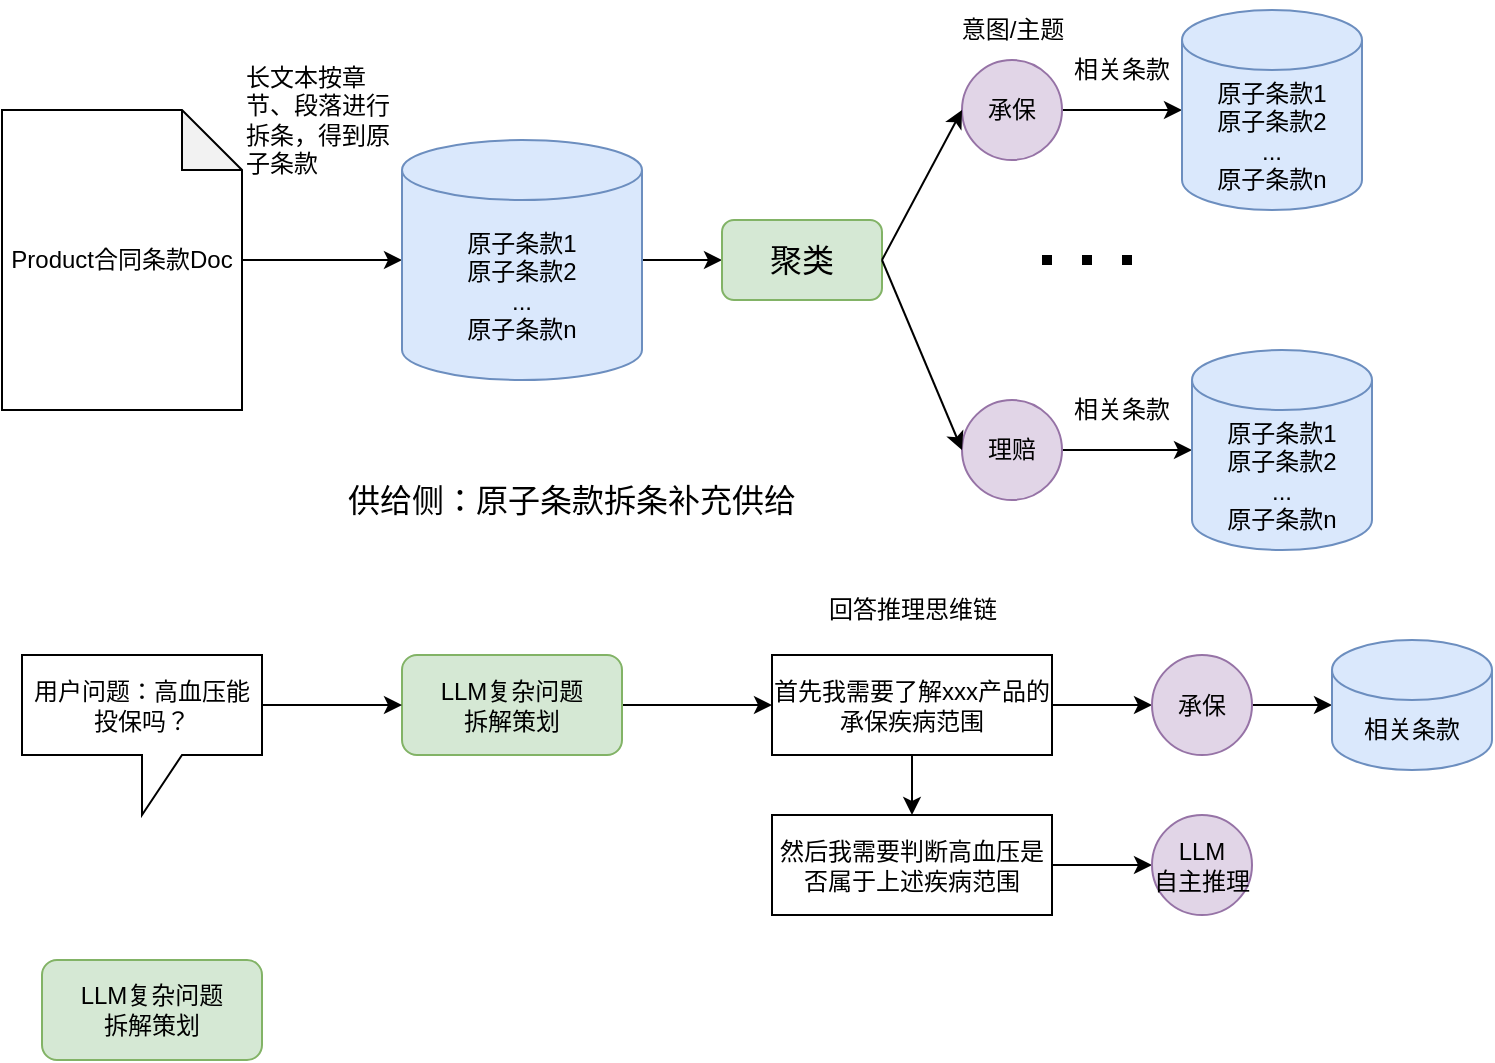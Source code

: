 <mxfile version="23.1.5" type="github">
  <diagram name="第 1 页" id="OmQE0rkodiXoRp-qVE-m">
    <mxGraphModel dx="1080" dy="713" grid="1" gridSize="10" guides="1" tooltips="1" connect="1" arrows="1" fold="1" page="1" pageScale="1" pageWidth="1200" pageHeight="500" math="0" shadow="0">
      <root>
        <mxCell id="0" />
        <mxCell id="1" parent="0" />
        <mxCell id="CbDMkdr1cvfWOWkOlBaR-41" value="" style="edgeStyle=orthogonalEdgeStyle;rounded=0;orthogonalLoop=1;jettySize=auto;html=1;" edge="1" parent="1" source="CbDMkdr1cvfWOWkOlBaR-32" target="CbDMkdr1cvfWOWkOlBaR-34">
          <mxGeometry relative="1" as="geometry" />
        </mxCell>
        <mxCell id="CbDMkdr1cvfWOWkOlBaR-32" value="Product合同条款Doc" style="shape=note;whiteSpace=wrap;html=1;backgroundOutline=1;darkOpacity=0.05;" vertex="1" parent="1">
          <mxGeometry x="100" y="75" width="120" height="150" as="geometry" />
        </mxCell>
        <mxCell id="CbDMkdr1cvfWOWkOlBaR-43" value="" style="edgeStyle=orthogonalEdgeStyle;rounded=0;orthogonalLoop=1;jettySize=auto;html=1;" edge="1" parent="1" source="CbDMkdr1cvfWOWkOlBaR-34" target="CbDMkdr1cvfWOWkOlBaR-36">
          <mxGeometry relative="1" as="geometry" />
        </mxCell>
        <mxCell id="CbDMkdr1cvfWOWkOlBaR-34" value="原子条款1&lt;br&gt;原子条款2&lt;br&gt;...&lt;br&gt;原子条款n" style="shape=cylinder3;whiteSpace=wrap;html=1;boundedLbl=1;backgroundOutline=1;size=15;fillColor=#dae8fc;strokeColor=#6c8ebf;" vertex="1" parent="1">
          <mxGeometry x="300" y="90" width="120" height="120" as="geometry" />
        </mxCell>
        <mxCell id="CbDMkdr1cvfWOWkOlBaR-36" value="&lt;font style=&quot;font-size: 16px;&quot;&gt;聚类&lt;/font&gt;" style="rounded=1;whiteSpace=wrap;html=1;fillColor=#d5e8d4;strokeColor=#82b366;" vertex="1" parent="1">
          <mxGeometry x="460" y="130" width="80" height="40" as="geometry" />
        </mxCell>
        <mxCell id="CbDMkdr1cvfWOWkOlBaR-46" value="" style="edgeStyle=orthogonalEdgeStyle;rounded=0;orthogonalLoop=1;jettySize=auto;html=1;" edge="1" parent="1" source="CbDMkdr1cvfWOWkOlBaR-37" target="CbDMkdr1cvfWOWkOlBaR-38">
          <mxGeometry relative="1" as="geometry" />
        </mxCell>
        <mxCell id="CbDMkdr1cvfWOWkOlBaR-37" value="承保" style="ellipse;whiteSpace=wrap;html=1;aspect=fixed;fillColor=#e1d5e7;strokeColor=#9673a6;" vertex="1" parent="1">
          <mxGeometry x="580" y="50" width="50" height="50" as="geometry" />
        </mxCell>
        <mxCell id="CbDMkdr1cvfWOWkOlBaR-38" value="原子条款1&lt;br&gt;原子条款2&lt;br&gt;...&lt;br&gt;原子条款n" style="shape=cylinder3;whiteSpace=wrap;html=1;boundedLbl=1;backgroundOutline=1;size=15;fillColor=#dae8fc;strokeColor=#6c8ebf;" vertex="1" parent="1">
          <mxGeometry x="690" y="25" width="90" height="100" as="geometry" />
        </mxCell>
        <mxCell id="CbDMkdr1cvfWOWkOlBaR-47" value="" style="edgeStyle=orthogonalEdgeStyle;rounded=0;orthogonalLoop=1;jettySize=auto;html=1;" edge="1" parent="1" source="CbDMkdr1cvfWOWkOlBaR-39" target="CbDMkdr1cvfWOWkOlBaR-40">
          <mxGeometry relative="1" as="geometry" />
        </mxCell>
        <mxCell id="CbDMkdr1cvfWOWkOlBaR-39" value="理赔" style="ellipse;whiteSpace=wrap;html=1;aspect=fixed;fillColor=#e1d5e7;strokeColor=#9673a6;" vertex="1" parent="1">
          <mxGeometry x="580" y="220" width="50" height="50" as="geometry" />
        </mxCell>
        <mxCell id="CbDMkdr1cvfWOWkOlBaR-40" value="原子条款1&lt;br&gt;原子条款2&lt;br&gt;...&lt;br&gt;原子条款n" style="shape=cylinder3;whiteSpace=wrap;html=1;boundedLbl=1;backgroundOutline=1;size=15;fillColor=#dae8fc;strokeColor=#6c8ebf;" vertex="1" parent="1">
          <mxGeometry x="695" y="195" width="90" height="100" as="geometry" />
        </mxCell>
        <mxCell id="CbDMkdr1cvfWOWkOlBaR-42" value="长文本按章节、段落进行拆条，得到原子条款" style="text;html=1;align=left;verticalAlign=middle;whiteSpace=wrap;rounded=0;" vertex="1" parent="1">
          <mxGeometry x="220" y="50" width="80" height="60" as="geometry" />
        </mxCell>
        <mxCell id="CbDMkdr1cvfWOWkOlBaR-44" value="" style="endArrow=none;dashed=1;html=1;dashPattern=1 3;strokeWidth=5;rounded=0;" edge="1" parent="1">
          <mxGeometry width="50" height="50" relative="1" as="geometry">
            <mxPoint x="620" y="150" as="sourcePoint" />
            <mxPoint x="680" y="150" as="targetPoint" />
          </mxGeometry>
        </mxCell>
        <mxCell id="CbDMkdr1cvfWOWkOlBaR-48" value="意图/主题" style="text;html=1;align=center;verticalAlign=middle;whiteSpace=wrap;rounded=0;" vertex="1" parent="1">
          <mxGeometry x="562.5" y="20" width="85" height="30" as="geometry" />
        </mxCell>
        <mxCell id="CbDMkdr1cvfWOWkOlBaR-49" value="相关条款" style="text;html=1;align=center;verticalAlign=middle;whiteSpace=wrap;rounded=0;" vertex="1" parent="1">
          <mxGeometry x="630" y="40" width="60" height="30" as="geometry" />
        </mxCell>
        <mxCell id="CbDMkdr1cvfWOWkOlBaR-50" value="相关条款" style="text;html=1;align=center;verticalAlign=middle;whiteSpace=wrap;rounded=0;" vertex="1" parent="1">
          <mxGeometry x="630" y="210" width="60" height="30" as="geometry" />
        </mxCell>
        <mxCell id="CbDMkdr1cvfWOWkOlBaR-51" value="" style="endArrow=classic;html=1;rounded=0;exitX=1;exitY=0.5;exitDx=0;exitDy=0;entryX=0;entryY=0.5;entryDx=0;entryDy=0;" edge="1" parent="1" source="CbDMkdr1cvfWOWkOlBaR-36" target="CbDMkdr1cvfWOWkOlBaR-37">
          <mxGeometry width="50" height="50" relative="1" as="geometry">
            <mxPoint x="570" y="100" as="sourcePoint" />
            <mxPoint x="620" y="50" as="targetPoint" />
          </mxGeometry>
        </mxCell>
        <mxCell id="CbDMkdr1cvfWOWkOlBaR-52" value="" style="endArrow=classic;html=1;rounded=0;exitX=1;exitY=0.5;exitDx=0;exitDy=0;entryX=0;entryY=0.5;entryDx=0;entryDy=0;" edge="1" parent="1" source="CbDMkdr1cvfWOWkOlBaR-36" target="CbDMkdr1cvfWOWkOlBaR-39">
          <mxGeometry width="50" height="50" relative="1" as="geometry">
            <mxPoint x="570" y="100" as="sourcePoint" />
            <mxPoint x="620" y="50" as="targetPoint" />
          </mxGeometry>
        </mxCell>
        <mxCell id="CbDMkdr1cvfWOWkOlBaR-55" value="&lt;font style=&quot;font-size: 16px;&quot;&gt;供给侧：原子条款拆条补充供给&lt;/font&gt;" style="text;html=1;align=center;verticalAlign=middle;whiteSpace=wrap;rounded=0;" vertex="1" parent="1">
          <mxGeometry x="250" y="240" width="270" height="60" as="geometry" />
        </mxCell>
        <mxCell id="CbDMkdr1cvfWOWkOlBaR-73" value="" style="edgeStyle=orthogonalEdgeStyle;rounded=0;orthogonalLoop=1;jettySize=auto;html=1;" edge="1" parent="1" source="CbDMkdr1cvfWOWkOlBaR-56" target="CbDMkdr1cvfWOWkOlBaR-58">
          <mxGeometry relative="1" as="geometry" />
        </mxCell>
        <mxCell id="CbDMkdr1cvfWOWkOlBaR-56" value="LLM复杂问题&lt;br&gt;拆解策划" style="rounded=1;whiteSpace=wrap;html=1;fillColor=#d5e8d4;strokeColor=#82b366;" vertex="1" parent="1">
          <mxGeometry x="300" y="347.5" width="110" height="50" as="geometry" />
        </mxCell>
        <mxCell id="CbDMkdr1cvfWOWkOlBaR-72" style="edgeStyle=orthogonalEdgeStyle;rounded=0;orthogonalLoop=1;jettySize=auto;html=1;exitX=0;exitY=0;exitDx=120.0;exitDy=25;exitPerimeter=0;entryX=0;entryY=0.5;entryDx=0;entryDy=0;" edge="1" parent="1" source="CbDMkdr1cvfWOWkOlBaR-57" target="CbDMkdr1cvfWOWkOlBaR-56">
          <mxGeometry relative="1" as="geometry" />
        </mxCell>
        <mxCell id="CbDMkdr1cvfWOWkOlBaR-57" value="用户问题：高血压能投保吗？" style="shape=callout;whiteSpace=wrap;html=1;perimeter=calloutPerimeter;" vertex="1" parent="1">
          <mxGeometry x="110" y="347.5" width="120" height="80" as="geometry" />
        </mxCell>
        <mxCell id="CbDMkdr1cvfWOWkOlBaR-62" value="" style="edgeStyle=orthogonalEdgeStyle;rounded=0;orthogonalLoop=1;jettySize=auto;html=1;" edge="1" parent="1" source="CbDMkdr1cvfWOWkOlBaR-58" target="CbDMkdr1cvfWOWkOlBaR-60">
          <mxGeometry relative="1" as="geometry" />
        </mxCell>
        <mxCell id="CbDMkdr1cvfWOWkOlBaR-64" value="" style="edgeStyle=orthogonalEdgeStyle;rounded=0;orthogonalLoop=1;jettySize=auto;html=1;" edge="1" parent="1" source="CbDMkdr1cvfWOWkOlBaR-58" target="CbDMkdr1cvfWOWkOlBaR-59">
          <mxGeometry relative="1" as="geometry" />
        </mxCell>
        <mxCell id="CbDMkdr1cvfWOWkOlBaR-58" value="首先我需要了解xxx产品的承保疾病范围" style="rounded=0;whiteSpace=wrap;html=1;" vertex="1" parent="1">
          <mxGeometry x="485" y="347.5" width="140" height="50" as="geometry" />
        </mxCell>
        <mxCell id="CbDMkdr1cvfWOWkOlBaR-63" value="" style="edgeStyle=orthogonalEdgeStyle;rounded=0;orthogonalLoop=1;jettySize=auto;html=1;" edge="1" parent="1" source="CbDMkdr1cvfWOWkOlBaR-59" target="CbDMkdr1cvfWOWkOlBaR-61">
          <mxGeometry relative="1" as="geometry" />
        </mxCell>
        <mxCell id="CbDMkdr1cvfWOWkOlBaR-59" value="然后我需要判断高血压是否属于上述疾病范围" style="rounded=0;whiteSpace=wrap;html=1;" vertex="1" parent="1">
          <mxGeometry x="485" y="427.5" width="140" height="50" as="geometry" />
        </mxCell>
        <mxCell id="CbDMkdr1cvfWOWkOlBaR-67" value="" style="edgeStyle=orthogonalEdgeStyle;rounded=0;orthogonalLoop=1;jettySize=auto;html=1;" edge="1" parent="1" source="CbDMkdr1cvfWOWkOlBaR-60" target="CbDMkdr1cvfWOWkOlBaR-66">
          <mxGeometry relative="1" as="geometry" />
        </mxCell>
        <mxCell id="CbDMkdr1cvfWOWkOlBaR-60" value="承保" style="ellipse;whiteSpace=wrap;html=1;aspect=fixed;fillColor=#e1d5e7;strokeColor=#9673a6;" vertex="1" parent="1">
          <mxGeometry x="675" y="347.5" width="50" height="50" as="geometry" />
        </mxCell>
        <mxCell id="CbDMkdr1cvfWOWkOlBaR-61" value="LLM&lt;br&gt;自主推理" style="ellipse;whiteSpace=wrap;html=1;aspect=fixed;fillColor=#e1d5e7;strokeColor=#9673a6;" vertex="1" parent="1">
          <mxGeometry x="675" y="427.5" width="50" height="50" as="geometry" />
        </mxCell>
        <mxCell id="CbDMkdr1cvfWOWkOlBaR-66" value="相关条款" style="shape=cylinder3;whiteSpace=wrap;html=1;boundedLbl=1;backgroundOutline=1;size=15;fillColor=#dae8fc;strokeColor=#6c8ebf;" vertex="1" parent="1">
          <mxGeometry x="765" y="340" width="80" height="65" as="geometry" />
        </mxCell>
        <mxCell id="CbDMkdr1cvfWOWkOlBaR-74" value="回答推理思维链" style="text;html=1;align=center;verticalAlign=middle;whiteSpace=wrap;rounded=0;" vertex="1" parent="1">
          <mxGeometry x="492.5" y="310" width="125" height="30" as="geometry" />
        </mxCell>
        <mxCell id="CbDMkdr1cvfWOWkOlBaR-77" value="LLM复杂问题&lt;br&gt;拆解策划" style="rounded=1;whiteSpace=wrap;html=1;fillColor=#d5e8d4;strokeColor=#82b366;" vertex="1" parent="1">
          <mxGeometry x="120" y="500" width="110" height="50" as="geometry" />
        </mxCell>
      </root>
    </mxGraphModel>
  </diagram>
</mxfile>
